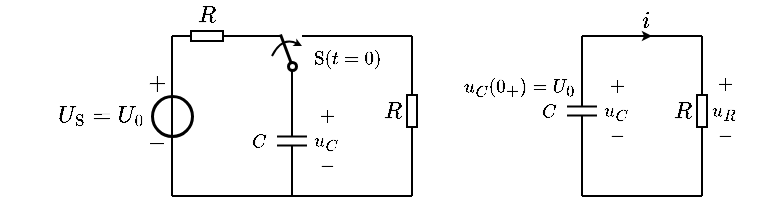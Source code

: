 <mxfile version="17.2.1" type="device"><diagram id="GKFYhbHTQyAXwHbGks0D" name="第 1 页"><mxGraphModel dx="100" dy="157" grid="1" gridSize="5" guides="1" tooltips="1" connect="1" arrows="1" fold="1" page="1" pageScale="1" pageWidth="827" pageHeight="1169" math="1" shadow="0"><root><mxCell id="0"/><mxCell id="1" parent="0"/><mxCell id="8Bmr7UU7ZexVVD80fku--41" value="" style="pointerEvents=1;verticalLabelPosition=bottom;shadow=0;dashed=0;align=center;html=1;verticalAlign=top;shape=mxgraph.electrical.resistors.resistor_1;fontSize=10;direction=north;" vertex="1" parent="1"><mxGeometry x="437.5" y="295" width="5" height="25" as="geometry"/></mxCell><mxCell id="jx14LvxWViafD4RgYP5I-10" value="$$u_C$$" style="text;html=1;align=center;verticalAlign=middle;resizable=1;points=[];autosize=1;strokeColor=none;fillColor=none;fontSize=8;movable=1;rotatable=1;deletable=1;editable=1;connectable=1;" parent="1" vertex="1"><mxGeometry x="242.5" y="312.5" width="18" height="20" as="geometry"/></mxCell><mxCell id="vnZBPzhVjVgXWo8NbZRj-8" value="$$-$$" style="text;resizable=1;autosize=1;align=center;verticalAlign=middle;points=[];fillColor=none;strokeColor=none;rounded=0;html=1;imageAspect=1;noLabel=0;recursiveResize=1;expand=1;editable=1;movable=1;rotatable=1;deletable=1;connectable=0;comic=0;fontSize=8;" parent="1" vertex="1"><mxGeometry x="244" y="330" width="15" height="10" as="geometry"/></mxCell><mxCell id="vnZBPzhVjVgXWo8NbZRj-9" value="$$+$$" style="text;html=1;resizable=1;autosize=1;align=center;verticalAlign=middle;points=[];fillColor=none;strokeColor=none;rounded=0;movable=1;rotatable=1;deletable=1;editable=1;connectable=0;fontSize=8;" parent="1" vertex="1"><mxGeometry x="244" y="305" width="15" height="10" as="geometry"/></mxCell><mxCell id="jx14LvxWViafD4RgYP5I-1" value="" style="pointerEvents=1;verticalLabelPosition=bottom;shadow=0;dashed=0;align=center;html=1;verticalAlign=top;shape=mxgraph.electrical.capacitors.capacitor_1;direction=south;connectable=0;" parent="1" vertex="1"><mxGeometry x="227.5" y="300" width="15" height="45" as="geometry"/></mxCell><mxCell id="jx14LvxWViafD4RgYP5I-2" value="" style="endArrow=oval;html=1;rounded=0;endFill=0;endSize=4;startSize=4;strokeWidth=1.5;" parent="1" edge="1"><mxGeometry width="50" height="50" relative="1" as="geometry"><mxPoint x="229" y="269" as="sourcePoint"/><mxPoint x="235" y="285" as="targetPoint"/></mxGeometry></mxCell><mxCell id="jx14LvxWViafD4RgYP5I-6" value="$$C$$" style="text;html=1;align=center;verticalAlign=middle;resizable=1;points=[];autosize=1;strokeColor=none;fillColor=none;fontSize=8;movable=1;rotatable=1;deletable=1;editable=1;connectable=1;" parent="1" vertex="1"><mxGeometry x="212" y="315" width="12" height="15" as="geometry"/></mxCell><mxCell id="jx14LvxWViafD4RgYP5I-8" value="$$+$$" style="text;html=1;align=center;verticalAlign=middle;resizable=1;points=[];autosize=1;strokeColor=none;fillColor=none;fontSize=8;movable=1;rotatable=1;deletable=1;editable=1;connectable=1;" parent="1" vertex="1"><mxGeometry x="446" y="288.5" width="10" height="10" as="geometry"/></mxCell><mxCell id="jx14LvxWViafD4RgYP5I-9" value="$$-$$" style="text;html=1;align=center;verticalAlign=middle;resizable=1;points=[];autosize=1;strokeColor=none;fillColor=none;fontSize=8;movable=1;rotatable=1;deletable=1;editable=1;connectable=1;" parent="1" vertex="1"><mxGeometry x="446" y="315" width="10" height="10" as="geometry"/></mxCell><mxCell id="8Bmr7UU7ZexVVD80fku--1" value="$$-$$" style="text;resizable=1;autosize=1;align=center;verticalAlign=middle;points=[];fillColor=none;strokeColor=none;rounded=0;html=1;imageAspect=1;noLabel=0;recursiveResize=1;expand=1;editable=1;movable=1;rotatable=1;deletable=1;connectable=0;comic=0;fontSize=10;" vertex="1" parent="1"><mxGeometry x="159.0" y="312.5" width="15" height="20" as="geometry"/></mxCell><mxCell id="8Bmr7UU7ZexVVD80fku--2" value="$$+$$" style="text;html=1;resizable=1;autosize=1;align=center;verticalAlign=middle;points=[];fillColor=none;strokeColor=none;rounded=0;movable=1;rotatable=1;deletable=1;editable=1;connectable=0;fontSize=10;" vertex="1" parent="1"><mxGeometry x="159.0" y="283" width="15" height="20" as="geometry"/></mxCell><mxCell id="8Bmr7UU7ZexVVD80fku--3" value="$$R$$" style="text;html=1;resizable=1;autosize=1;align=center;verticalAlign=middle;points=[];fillColor=none;strokeColor=none;rounded=0;fontSize=10;movable=1;rotatable=1;deletable=1;editable=1;connectable=1;" vertex="1" parent="1"><mxGeometry x="172" y="252.5" width="40" height="15" as="geometry"/></mxCell><mxCell id="8Bmr7UU7ZexVVD80fku--4" value="" style="endArrow=none;html=1;rounded=0;fontSize=10;startSize=4;endSize=4;entryX=1;entryY=0.5;entryDx=0;entryDy=0;entryPerimeter=0;" edge="1" parent="1" target="8Bmr7UU7ZexVVD80fku--5"><mxGeometry width="50" height="50" relative="1" as="geometry"><mxPoint x="175" y="270" as="sourcePoint"/><mxPoint x="449.5" y="190.5" as="targetPoint"/></mxGeometry></mxCell><mxCell id="8Bmr7UU7ZexVVD80fku--5" value="" style="pointerEvents=1;verticalLabelPosition=bottom;shadow=0;dashed=0;align=center;html=1;verticalAlign=top;shape=mxgraph.electrical.resistors.resistor_1;fontSize=10;direction=west;" vertex="1" parent="1"><mxGeometry x="180" y="267.5" width="25" height="5" as="geometry"/></mxCell><mxCell id="8Bmr7UU7ZexVVD80fku--6" value="" style="endArrow=none;html=1;rounded=0;fontSize=10;startSize=4;endSize=4;exitX=0;exitY=0.5;exitDx=0;exitDy=0;exitPerimeter=0;" edge="1" parent="1" source="8Bmr7UU7ZexVVD80fku--5"><mxGeometry width="50" height="50" relative="1" as="geometry"><mxPoint x="397" y="175.5" as="sourcePoint"/><mxPoint x="230" y="270" as="targetPoint"/></mxGeometry></mxCell><mxCell id="8Bmr7UU7ZexVVD80fku--8" value="" style="ellipse;whiteSpace=wrap;html=1;aspect=fixed;labelBorderColor=none;fontSize=10;strokeColor=default;strokeWidth=1.5;fillColor=none;" vertex="1" parent="1"><mxGeometry x="165" y="300" width="20" height="20" as="geometry"/></mxCell><mxCell id="8Bmr7UU7ZexVVD80fku--9" value="" style="endArrow=none;html=1;rounded=0;fontSize=10;startSize=4;endSize=4;" edge="1" parent="1"><mxGeometry width="50" height="50" relative="1" as="geometry"><mxPoint x="175" y="350" as="sourcePoint"/><mxPoint x="175" y="270" as="targetPoint"/></mxGeometry></mxCell><mxCell id="8Bmr7UU7ZexVVD80fku--10" value="" style="endArrow=classic;html=1;rounded=0;fontSize=10;endSize=2;" edge="1" parent="1"><mxGeometry width="50" height="50" relative="1" as="geometry"><mxPoint x="400" y="270" as="sourcePoint"/><mxPoint x="415" y="270" as="targetPoint"/></mxGeometry></mxCell><mxCell id="8Bmr7UU7ZexVVD80fku--11" value="$$i$$" style="text;html=1;resizable=1;autosize=1;align=center;verticalAlign=middle;points=[];fillColor=none;strokeColor=none;rounded=0;fontSize=10;movable=1;rotatable=1;deletable=1;editable=1;connectable=1;" vertex="1" parent="1"><mxGeometry x="404" y="256.5" width="15" height="11" as="geometry"/></mxCell><mxCell id="8Bmr7UU7ZexVVD80fku--12" value="" style="endArrow=none;html=1;rounded=0;fontSize=10;startSize=4;endSize=4;endFill=0;" edge="1" parent="1"><mxGeometry width="50" height="50" relative="1" as="geometry"><mxPoint x="175" y="350" as="sourcePoint"/><mxPoint x="235" y="350" as="targetPoint"/></mxGeometry></mxCell><mxCell id="8Bmr7UU7ZexVVD80fku--13" value="\(U_\mathrm{S}=U_0\)" style="text;html=1;resizable=1;autosize=1;align=center;verticalAlign=middle;points=[];fillColor=none;strokeColor=none;rounded=0;comic=0;movable=1;rotatable=1;deletable=1;editable=1;connectable=0;fontSize=10;" vertex="1" parent="1"><mxGeometry x="115" y="300" width="47" height="20" as="geometry"/></mxCell><mxCell id="8Bmr7UU7ZexVVD80fku--18" value="" style="endArrow=none;html=1;rounded=0;strokeWidth=1;" edge="1" parent="1"><mxGeometry width="50" height="50" relative="1" as="geometry"><mxPoint x="235" y="350" as="sourcePoint"/><mxPoint x="235" y="345" as="targetPoint"/></mxGeometry></mxCell><mxCell id="8Bmr7UU7ZexVVD80fku--19" value="" style="endArrow=none;html=1;rounded=0;strokeWidth=1;" edge="1" parent="1"><mxGeometry width="50" height="50" relative="1" as="geometry"><mxPoint x="235" y="300" as="sourcePoint"/><mxPoint x="235" y="287" as="targetPoint"/></mxGeometry></mxCell><mxCell id="8Bmr7UU7ZexVVD80fku--20" value="" style="endArrow=none;html=1;rounded=0;strokeWidth=1;" edge="1" parent="1"><mxGeometry width="50" height="50" relative="1" as="geometry"><mxPoint x="240" y="270" as="sourcePoint"/><mxPoint x="295" y="270" as="targetPoint"/></mxGeometry></mxCell><mxCell id="8Bmr7UU7ZexVVD80fku--21" value="" style="curved=1;endArrow=classic;html=1;rounded=0;strokeWidth=1;startSize=3;endSize=1;" edge="1" parent="1"><mxGeometry width="50" height="50" relative="1" as="geometry"><mxPoint x="225" y="280" as="sourcePoint"/><mxPoint x="240" y="275" as="targetPoint"/><Array as="points"><mxPoint x="230" y="270"/></Array></mxGeometry></mxCell><mxCell id="8Bmr7UU7ZexVVD80fku--22" value="$$\mathrm{S}(t=0)$$" style="text;html=1;align=center;verticalAlign=middle;resizable=1;points=[];autosize=1;strokeColor=none;fillColor=none;fontSize=8;movable=1;rotatable=1;deletable=1;editable=1;connectable=1;" vertex="1" parent="1"><mxGeometry x="240" y="272.5" width="44" height="16" as="geometry"/></mxCell><mxCell id="8Bmr7UU7ZexVVD80fku--23" value="$$R$$" style="text;html=1;resizable=1;autosize=1;align=center;verticalAlign=middle;points=[];fillColor=none;strokeColor=none;rounded=0;fontSize=10;movable=1;rotatable=1;deletable=1;editable=1;connectable=1;" vertex="1" parent="1"><mxGeometry x="280" y="300" width="10" height="15" as="geometry"/></mxCell><mxCell id="8Bmr7UU7ZexVVD80fku--24" value="" style="endArrow=none;html=1;rounded=0;fontSize=10;startSize=4;endSize=4;entryX=1;entryY=0.5;entryDx=0;entryDy=0;entryPerimeter=0;" edge="1" parent="1" target="8Bmr7UU7ZexVVD80fku--25"><mxGeometry width="50" height="50" relative="1" as="geometry"><mxPoint x="295" y="270" as="sourcePoint"/><mxPoint x="557.5" y="226.5" as="targetPoint"/></mxGeometry></mxCell><mxCell id="8Bmr7UU7ZexVVD80fku--25" value="" style="pointerEvents=1;verticalLabelPosition=bottom;shadow=0;dashed=0;align=center;html=1;verticalAlign=top;shape=mxgraph.electrical.resistors.resistor_1;fontSize=10;direction=north;" vertex="1" parent="1"><mxGeometry x="292.5" y="295" width="5" height="25" as="geometry"/></mxCell><mxCell id="8Bmr7UU7ZexVVD80fku--26" value="" style="endArrow=none;html=1;rounded=0;fontSize=8;startSize=3;endSize=1;strokeWidth=1;entryX=0;entryY=0.5;entryDx=0;entryDy=0;entryPerimeter=0;" edge="1" parent="1" target="8Bmr7UU7ZexVVD80fku--25"><mxGeometry width="50" height="50" relative="1" as="geometry"><mxPoint x="295" y="350" as="sourcePoint"/><mxPoint x="340" y="320" as="targetPoint"/></mxGeometry></mxCell><mxCell id="8Bmr7UU7ZexVVD80fku--27" value="" style="endArrow=none;html=1;rounded=0;fontSize=8;startSize=3;endSize=1;strokeWidth=1;" edge="1" parent="1"><mxGeometry width="50" height="50" relative="1" as="geometry"><mxPoint x="235" y="350" as="sourcePoint"/><mxPoint x="295" y="350" as="targetPoint"/></mxGeometry></mxCell><mxCell id="8Bmr7UU7ZexVVD80fku--28" value="$$u_C$$" style="text;html=1;align=center;verticalAlign=middle;resizable=1;points=[];autosize=1;strokeColor=none;fillColor=none;fontSize=8;movable=1;rotatable=1;deletable=1;editable=1;connectable=1;" vertex="1" parent="1"><mxGeometry x="387.5" y="297.5" width="18" height="20" as="geometry"/></mxCell><mxCell id="8Bmr7UU7ZexVVD80fku--29" value="$$-$$" style="text;resizable=1;autosize=1;align=center;verticalAlign=middle;points=[];fillColor=none;strokeColor=none;rounded=0;html=1;imageAspect=1;noLabel=0;recursiveResize=1;expand=1;editable=1;movable=1;rotatable=1;deletable=1;connectable=0;comic=0;fontSize=8;" vertex="1" parent="1"><mxGeometry x="389" y="315" width="15" height="10" as="geometry"/></mxCell><mxCell id="8Bmr7UU7ZexVVD80fku--30" value="$$+$$" style="text;html=1;resizable=1;autosize=1;align=center;verticalAlign=middle;points=[];fillColor=none;strokeColor=none;rounded=0;movable=1;rotatable=1;deletable=1;editable=1;connectable=0;fontSize=8;" vertex="1" parent="1"><mxGeometry x="389" y="290" width="15" height="10" as="geometry"/></mxCell><mxCell id="8Bmr7UU7ZexVVD80fku--31" value="" style="pointerEvents=1;verticalLabelPosition=bottom;shadow=0;dashed=0;align=center;html=1;verticalAlign=top;shape=mxgraph.electrical.capacitors.capacitor_1;direction=south;connectable=1;" vertex="1" parent="1"><mxGeometry x="372.5" y="285" width="15" height="45" as="geometry"/></mxCell><mxCell id="8Bmr7UU7ZexVVD80fku--33" value="$$C$$" style="text;html=1;align=center;verticalAlign=middle;resizable=1;points=[];autosize=1;strokeColor=none;fillColor=none;fontSize=8;movable=1;rotatable=1;deletable=1;editable=1;connectable=1;" vertex="1" parent="1"><mxGeometry x="357" y="300" width="12" height="15" as="geometry"/></mxCell><mxCell id="8Bmr7UU7ZexVVD80fku--34" value="" style="endArrow=none;html=1;rounded=0;strokeWidth=1;entryX=1;entryY=0.5;entryDx=0;entryDy=0;entryPerimeter=0;" edge="1" parent="1" target="8Bmr7UU7ZexVVD80fku--31"><mxGeometry width="50" height="50" relative="1" as="geometry"><mxPoint x="380" y="350" as="sourcePoint"/><mxPoint x="380" y="345" as="targetPoint"/></mxGeometry></mxCell><mxCell id="8Bmr7UU7ZexVVD80fku--35" value="" style="endArrow=none;html=1;rounded=0;strokeWidth=1;entryX=0;entryY=0.5;entryDx=0;entryDy=0;entryPerimeter=0;" edge="1" parent="1" target="8Bmr7UU7ZexVVD80fku--31"><mxGeometry width="50" height="50" relative="1" as="geometry"><mxPoint x="380" y="270" as="sourcePoint"/><mxPoint x="365" y="285" as="targetPoint"/></mxGeometry></mxCell><mxCell id="8Bmr7UU7ZexVVD80fku--36" value="" style="endArrow=none;html=1;rounded=0;strokeWidth=1;" edge="1" parent="1"><mxGeometry width="50" height="50" relative="1" as="geometry"><mxPoint x="380" y="270" as="sourcePoint"/><mxPoint x="440" y="270" as="targetPoint"/></mxGeometry></mxCell><mxCell id="8Bmr7UU7ZexVVD80fku--40" value="" style="endArrow=none;html=1;rounded=0;fontSize=10;startSize=4;endSize=4;entryX=1;entryY=0.5;entryDx=0;entryDy=0;entryPerimeter=0;" edge="1" parent="1" target="8Bmr7UU7ZexVVD80fku--41"><mxGeometry width="50" height="50" relative="1" as="geometry"><mxPoint x="440" y="270" as="sourcePoint"/><mxPoint x="702.5" y="226.5" as="targetPoint"/></mxGeometry></mxCell><mxCell id="8Bmr7UU7ZexVVD80fku--42" value="" style="endArrow=none;html=1;rounded=0;fontSize=8;startSize=3;endSize=1;strokeWidth=1;entryX=0;entryY=0.5;entryDx=0;entryDy=0;entryPerimeter=0;" edge="1" parent="1" target="8Bmr7UU7ZexVVD80fku--41"><mxGeometry width="50" height="50" relative="1" as="geometry"><mxPoint x="440" y="350" as="sourcePoint"/><mxPoint x="485" y="320" as="targetPoint"/></mxGeometry></mxCell><mxCell id="8Bmr7UU7ZexVVD80fku--43" value="" style="endArrow=none;html=1;rounded=0;fontSize=8;startSize=3;endSize=1;strokeWidth=1;" edge="1" parent="1"><mxGeometry width="50" height="50" relative="1" as="geometry"><mxPoint x="380" y="350" as="sourcePoint"/><mxPoint x="440" y="350" as="targetPoint"/></mxGeometry></mxCell><mxCell id="8Bmr7UU7ZexVVD80fku--39" value="$$R$$" style="text;html=1;resizable=1;autosize=1;align=center;verticalAlign=middle;points=[];fillColor=none;strokeColor=none;rounded=0;fontSize=10;movable=1;rotatable=1;deletable=1;editable=1;connectable=0;" vertex="1" parent="1"><mxGeometry x="425" y="300" width="10" height="15" as="geometry"/></mxCell><mxCell id="8Bmr7UU7ZexVVD80fku--44" value="$$u_C(0_{+})=U_0$$" style="text;html=1;align=center;verticalAlign=middle;resizable=1;points=[];autosize=1;strokeColor=none;fillColor=none;fontSize=8;movable=1;rotatable=1;deletable=1;editable=1;connectable=1;" vertex="1" parent="1"><mxGeometry x="315" y="285" width="65" height="20" as="geometry"/></mxCell><mxCell id="8Bmr7UU7ZexVVD80fku--45" value="$$u_R$$" style="text;html=1;align=center;verticalAlign=middle;resizable=1;points=[];autosize=1;strokeColor=none;fillColor=none;fontSize=8;movable=1;rotatable=1;deletable=1;editable=1;connectable=1;" vertex="1" parent="1"><mxGeometry x="442.5" y="297.5" width="17" height="20" as="geometry"/></mxCell></root></mxGraphModel></diagram></mxfile>